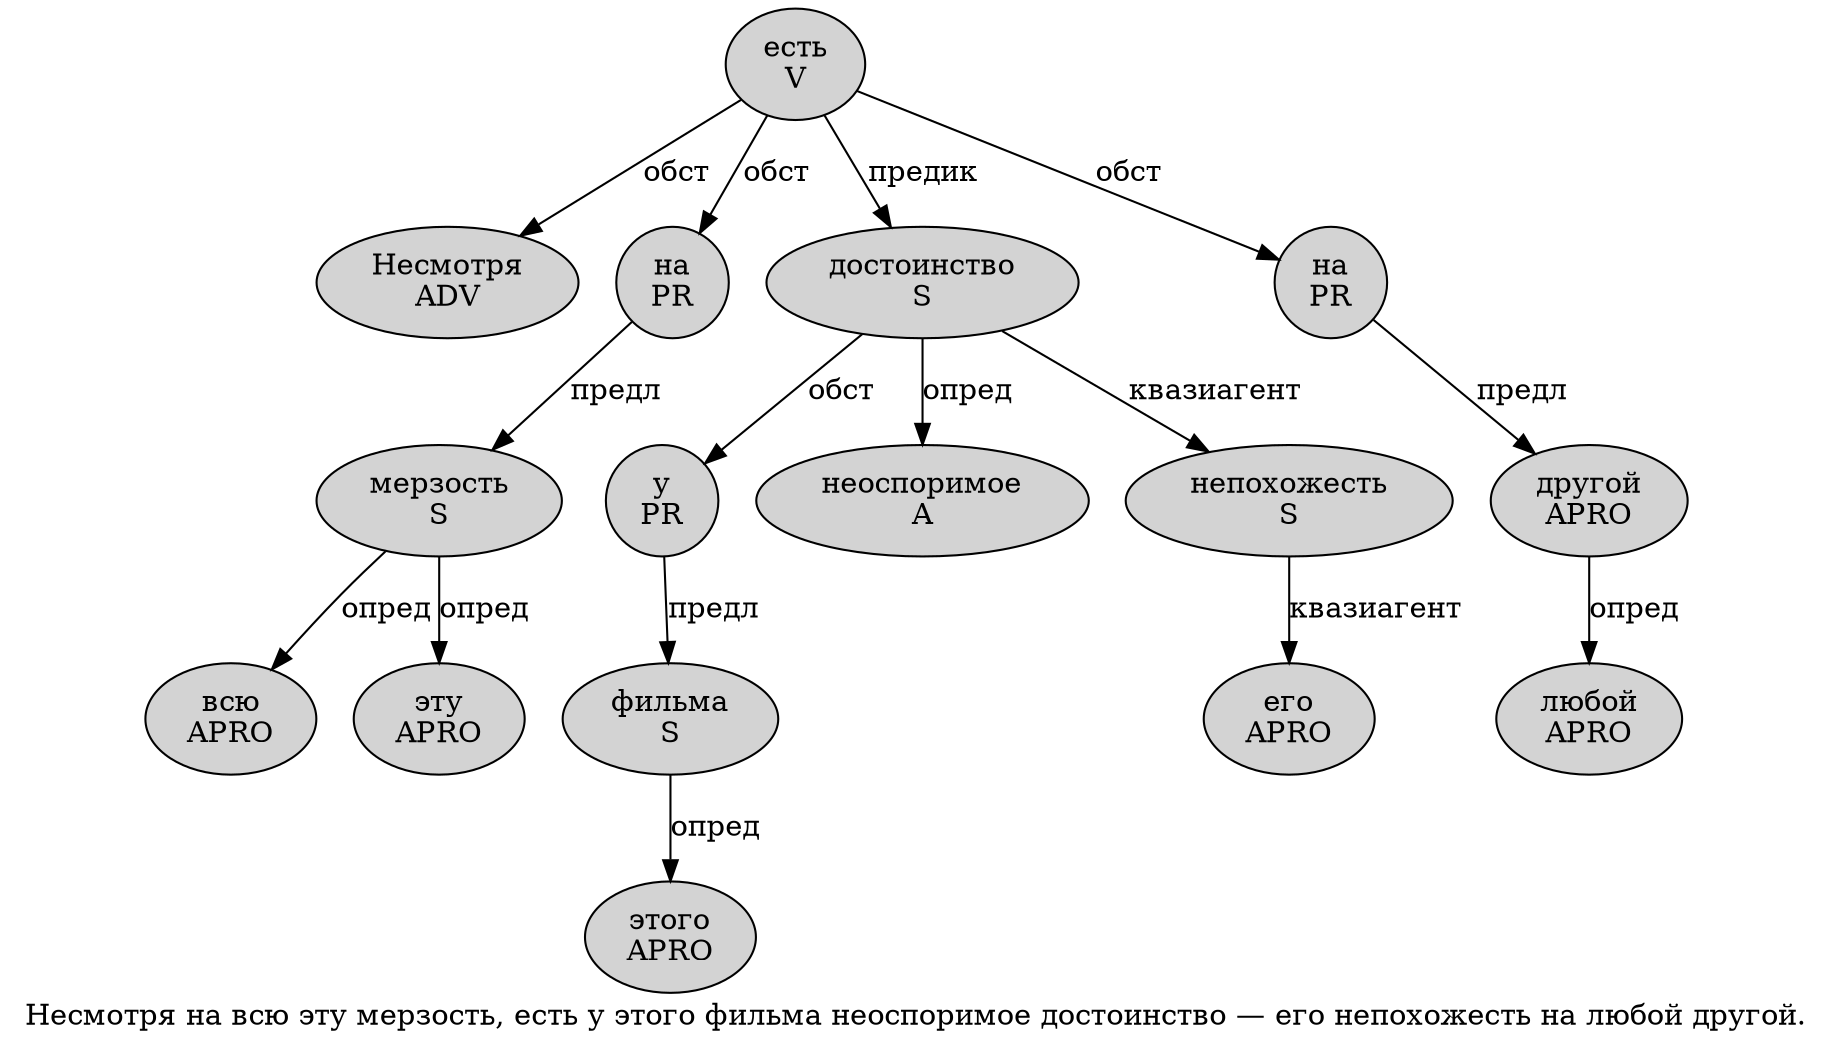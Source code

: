 digraph SENTENCE_3996 {
	graph [label="Несмотря на всю эту мерзость, есть у этого фильма неоспоримое достоинство — его непохожесть на любой другой."]
	node [style=filled]
		0 [label="Несмотря
ADV" color="" fillcolor=lightgray penwidth=1 shape=ellipse]
		1 [label="на
PR" color="" fillcolor=lightgray penwidth=1 shape=ellipse]
		2 [label="всю
APRO" color="" fillcolor=lightgray penwidth=1 shape=ellipse]
		3 [label="эту
APRO" color="" fillcolor=lightgray penwidth=1 shape=ellipse]
		4 [label="мерзость
S" color="" fillcolor=lightgray penwidth=1 shape=ellipse]
		6 [label="есть
V" color="" fillcolor=lightgray penwidth=1 shape=ellipse]
		7 [label="у
PR" color="" fillcolor=lightgray penwidth=1 shape=ellipse]
		8 [label="этого
APRO" color="" fillcolor=lightgray penwidth=1 shape=ellipse]
		9 [label="фильма
S" color="" fillcolor=lightgray penwidth=1 shape=ellipse]
		10 [label="неоспоримое
A" color="" fillcolor=lightgray penwidth=1 shape=ellipse]
		11 [label="достоинство
S" color="" fillcolor=lightgray penwidth=1 shape=ellipse]
		13 [label="его
APRO" color="" fillcolor=lightgray penwidth=1 shape=ellipse]
		14 [label="непохожесть
S" color="" fillcolor=lightgray penwidth=1 shape=ellipse]
		15 [label="на
PR" color="" fillcolor=lightgray penwidth=1 shape=ellipse]
		16 [label="любой
APRO" color="" fillcolor=lightgray penwidth=1 shape=ellipse]
		17 [label="другой
APRO" color="" fillcolor=lightgray penwidth=1 shape=ellipse]
			11 -> 7 [label="обст"]
			11 -> 10 [label="опред"]
			11 -> 14 [label="квазиагент"]
			4 -> 2 [label="опред"]
			4 -> 3 [label="опред"]
			6 -> 0 [label="обст"]
			6 -> 1 [label="обст"]
			6 -> 11 [label="предик"]
			6 -> 15 [label="обст"]
			1 -> 4 [label="предл"]
			9 -> 8 [label="опред"]
			7 -> 9 [label="предл"]
			15 -> 17 [label="предл"]
			14 -> 13 [label="квазиагент"]
			17 -> 16 [label="опред"]
}